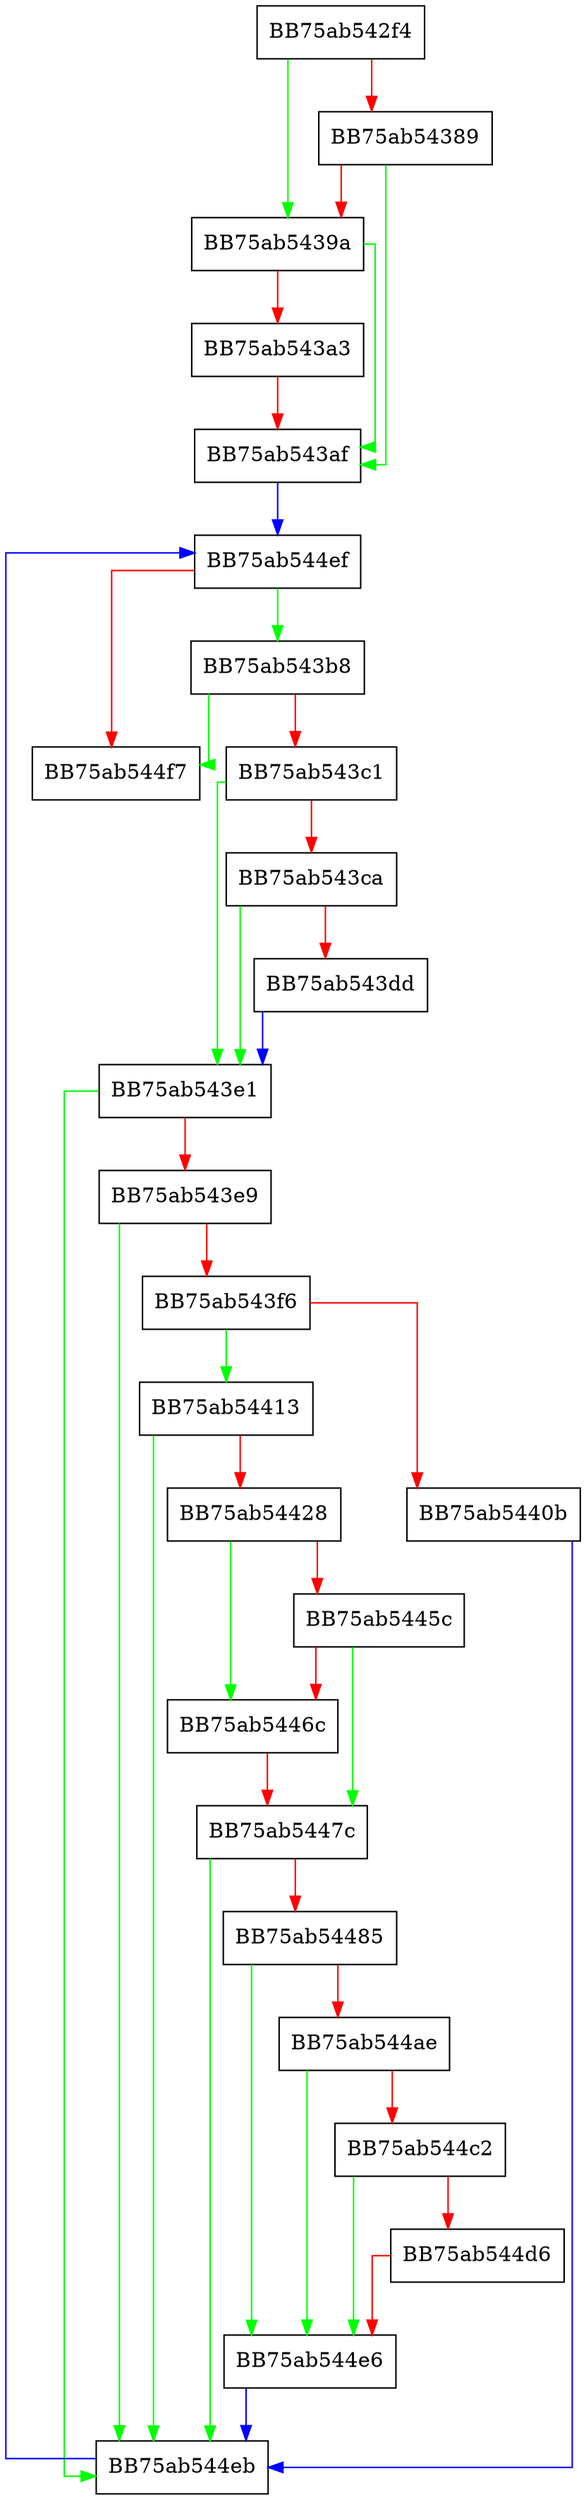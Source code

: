 digraph renameResolveTrigger {
  node [shape="box"];
  graph [splines=ortho];
  BB75ab542f4 -> BB75ab5439a [color="green"];
  BB75ab542f4 -> BB75ab54389 [color="red"];
  BB75ab54389 -> BB75ab543af [color="green"];
  BB75ab54389 -> BB75ab5439a [color="red"];
  BB75ab5439a -> BB75ab543af [color="green"];
  BB75ab5439a -> BB75ab543a3 [color="red"];
  BB75ab543a3 -> BB75ab543af [color="red"];
  BB75ab543af -> BB75ab544ef [color="blue"];
  BB75ab543b8 -> BB75ab544f7 [color="green"];
  BB75ab543b8 -> BB75ab543c1 [color="red"];
  BB75ab543c1 -> BB75ab543e1 [color="green"];
  BB75ab543c1 -> BB75ab543ca [color="red"];
  BB75ab543ca -> BB75ab543e1 [color="green"];
  BB75ab543ca -> BB75ab543dd [color="red"];
  BB75ab543dd -> BB75ab543e1 [color="blue"];
  BB75ab543e1 -> BB75ab544eb [color="green"];
  BB75ab543e1 -> BB75ab543e9 [color="red"];
  BB75ab543e9 -> BB75ab544eb [color="green"];
  BB75ab543e9 -> BB75ab543f6 [color="red"];
  BB75ab543f6 -> BB75ab54413 [color="green"];
  BB75ab543f6 -> BB75ab5440b [color="red"];
  BB75ab5440b -> BB75ab544eb [color="blue"];
  BB75ab54413 -> BB75ab544eb [color="green"];
  BB75ab54413 -> BB75ab54428 [color="red"];
  BB75ab54428 -> BB75ab5446c [color="green"];
  BB75ab54428 -> BB75ab5445c [color="red"];
  BB75ab5445c -> BB75ab5447c [color="green"];
  BB75ab5445c -> BB75ab5446c [color="red"];
  BB75ab5446c -> BB75ab5447c [color="red"];
  BB75ab5447c -> BB75ab544eb [color="green"];
  BB75ab5447c -> BB75ab54485 [color="red"];
  BB75ab54485 -> BB75ab544e6 [color="green"];
  BB75ab54485 -> BB75ab544ae [color="red"];
  BB75ab544ae -> BB75ab544e6 [color="green"];
  BB75ab544ae -> BB75ab544c2 [color="red"];
  BB75ab544c2 -> BB75ab544e6 [color="green"];
  BB75ab544c2 -> BB75ab544d6 [color="red"];
  BB75ab544d6 -> BB75ab544e6 [color="red"];
  BB75ab544e6 -> BB75ab544eb [color="blue"];
  BB75ab544eb -> BB75ab544ef [color="blue"];
  BB75ab544ef -> BB75ab543b8 [color="green"];
  BB75ab544ef -> BB75ab544f7 [color="red"];
}